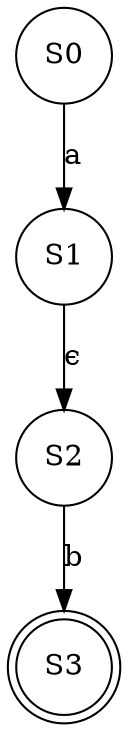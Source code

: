 digraph {
	S0 [shape=circle]
	S0 -> S1 [label=a]
	S1 [shape=circle]
	S1 -> S2 [label="ϵ"]
	S2 [shape=circle]
	S2 -> S3 [label=b]
	S3 [shape=doublecircle]
}
